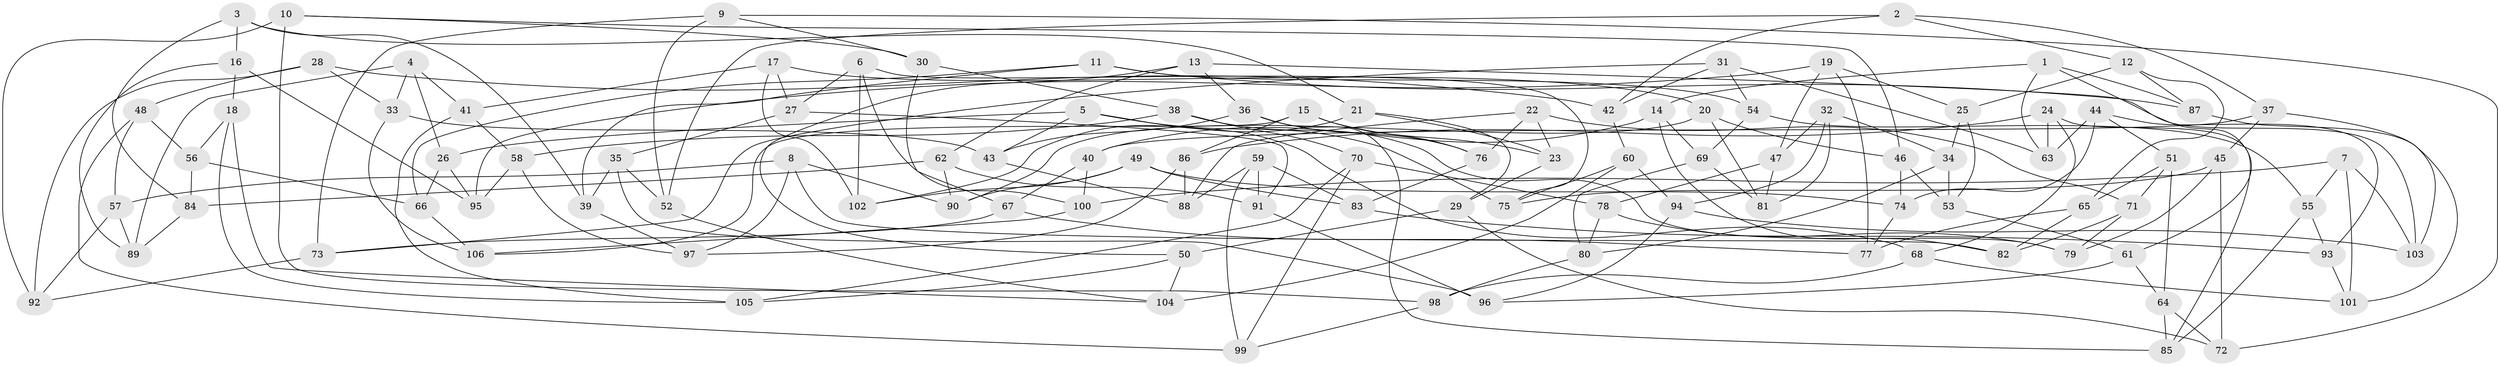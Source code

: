 // Generated by graph-tools (version 1.1) at 2025/16/03/09/25 04:16:22]
// undirected, 106 vertices, 212 edges
graph export_dot {
graph [start="1"]
  node [color=gray90,style=filled];
  1;
  2;
  3;
  4;
  5;
  6;
  7;
  8;
  9;
  10;
  11;
  12;
  13;
  14;
  15;
  16;
  17;
  18;
  19;
  20;
  21;
  22;
  23;
  24;
  25;
  26;
  27;
  28;
  29;
  30;
  31;
  32;
  33;
  34;
  35;
  36;
  37;
  38;
  39;
  40;
  41;
  42;
  43;
  44;
  45;
  46;
  47;
  48;
  49;
  50;
  51;
  52;
  53;
  54;
  55;
  56;
  57;
  58;
  59;
  60;
  61;
  62;
  63;
  64;
  65;
  66;
  67;
  68;
  69;
  70;
  71;
  72;
  73;
  74;
  75;
  76;
  77;
  78;
  79;
  80;
  81;
  82;
  83;
  84;
  85;
  86;
  87;
  88;
  89;
  90;
  91;
  92;
  93;
  94;
  95;
  96;
  97;
  98;
  99;
  100;
  101;
  102;
  103;
  104;
  105;
  106;
  1 -- 63;
  1 -- 61;
  1 -- 14;
  1 -- 87;
  2 -- 52;
  2 -- 42;
  2 -- 12;
  2 -- 37;
  3 -- 39;
  3 -- 84;
  3 -- 21;
  3 -- 16;
  4 -- 26;
  4 -- 33;
  4 -- 41;
  4 -- 89;
  5 -- 75;
  5 -- 68;
  5 -- 26;
  5 -- 43;
  6 -- 75;
  6 -- 102;
  6 -- 100;
  6 -- 27;
  7 -- 100;
  7 -- 103;
  7 -- 55;
  7 -- 101;
  8 -- 90;
  8 -- 82;
  8 -- 97;
  8 -- 57;
  9 -- 30;
  9 -- 72;
  9 -- 52;
  9 -- 73;
  10 -- 98;
  10 -- 46;
  10 -- 92;
  10 -- 30;
  11 -- 39;
  11 -- 54;
  11 -- 66;
  11 -- 87;
  12 -- 25;
  12 -- 65;
  12 -- 87;
  13 -- 62;
  13 -- 50;
  13 -- 103;
  13 -- 36;
  14 -- 69;
  14 -- 82;
  14 -- 40;
  15 -- 23;
  15 -- 106;
  15 -- 76;
  15 -- 86;
  16 -- 89;
  16 -- 95;
  16 -- 18;
  17 -- 20;
  17 -- 27;
  17 -- 41;
  17 -- 102;
  18 -- 104;
  18 -- 105;
  18 -- 56;
  19 -- 25;
  19 -- 95;
  19 -- 77;
  19 -- 47;
  20 -- 90;
  20 -- 81;
  20 -- 46;
  21 -- 29;
  21 -- 102;
  21 -- 23;
  22 -- 88;
  22 -- 76;
  22 -- 71;
  22 -- 23;
  23 -- 29;
  24 -- 68;
  24 -- 85;
  24 -- 86;
  24 -- 63;
  25 -- 34;
  25 -- 53;
  26 -- 95;
  26 -- 66;
  27 -- 91;
  27 -- 35;
  28 -- 33;
  28 -- 42;
  28 -- 48;
  28 -- 92;
  29 -- 72;
  29 -- 50;
  30 -- 38;
  30 -- 67;
  31 -- 63;
  31 -- 73;
  31 -- 42;
  31 -- 54;
  32 -- 47;
  32 -- 34;
  32 -- 94;
  32 -- 81;
  33 -- 43;
  33 -- 106;
  34 -- 53;
  34 -- 80;
  35 -- 39;
  35 -- 96;
  35 -- 52;
  36 -- 76;
  36 -- 85;
  36 -- 43;
  37 -- 103;
  37 -- 45;
  37 -- 40;
  38 -- 58;
  38 -- 70;
  38 -- 79;
  39 -- 97;
  40 -- 67;
  40 -- 100;
  41 -- 58;
  41 -- 105;
  42 -- 60;
  43 -- 88;
  44 -- 93;
  44 -- 51;
  44 -- 74;
  44 -- 63;
  45 -- 75;
  45 -- 72;
  45 -- 79;
  46 -- 74;
  46 -- 53;
  47 -- 81;
  47 -- 78;
  48 -- 56;
  48 -- 99;
  48 -- 57;
  49 -- 90;
  49 -- 83;
  49 -- 102;
  49 -- 74;
  50 -- 104;
  50 -- 105;
  51 -- 71;
  51 -- 65;
  51 -- 64;
  52 -- 104;
  53 -- 61;
  54 -- 69;
  54 -- 55;
  55 -- 85;
  55 -- 93;
  56 -- 66;
  56 -- 84;
  57 -- 92;
  57 -- 89;
  58 -- 97;
  58 -- 95;
  59 -- 99;
  59 -- 88;
  59 -- 91;
  59 -- 83;
  60 -- 75;
  60 -- 104;
  60 -- 94;
  61 -- 64;
  61 -- 96;
  62 -- 91;
  62 -- 90;
  62 -- 84;
  64 -- 85;
  64 -- 72;
  65 -- 82;
  65 -- 77;
  66 -- 106;
  67 -- 77;
  67 -- 73;
  68 -- 98;
  68 -- 101;
  69 -- 80;
  69 -- 81;
  70 -- 105;
  70 -- 78;
  70 -- 99;
  71 -- 79;
  71 -- 82;
  73 -- 92;
  74 -- 77;
  76 -- 83;
  78 -- 80;
  78 -- 79;
  80 -- 98;
  83 -- 93;
  84 -- 89;
  86 -- 97;
  86 -- 88;
  87 -- 101;
  91 -- 96;
  93 -- 101;
  94 -- 103;
  94 -- 96;
  98 -- 99;
  100 -- 106;
}
